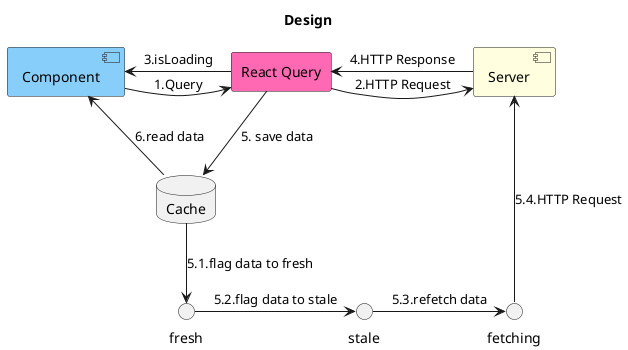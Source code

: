 @startuml
title Design

[Component] as C #LightSkyBlue
rectangle "React Query" as RQ #HotPink
[Server] as S #LightYellow

database "Cache" as Cache

() "fresh" as fresh
() "stale" as stale
() "fetching" as fetch


C -right-> RQ : 1.Query
RQ -right-> S: 2.HTTP Request
RQ -left-> C: 3.isLoading
S -left-> RQ: 4.HTTP Response
RQ -down-> Cache: 5. save data
Cache -down-> fresh: 5.1.flag data to fresh
fresh -right-> stale: 5.2.flag data to stale
stale-right-> fetch: 5.3.refetch data
fetch -up-> S: 5.4.HTTP Request
Cache -up-> C: 6.read data
@enduml